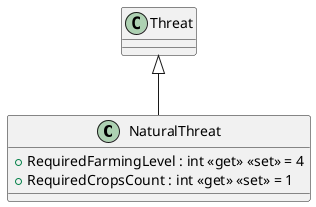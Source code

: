 @startuml
class NaturalThreat {
    + RequiredFarmingLevel : int <<get>> <<set>> = 4
    + RequiredCropsCount : int <<get>> <<set>> = 1
}
Threat <|-- NaturalThreat
@enduml
